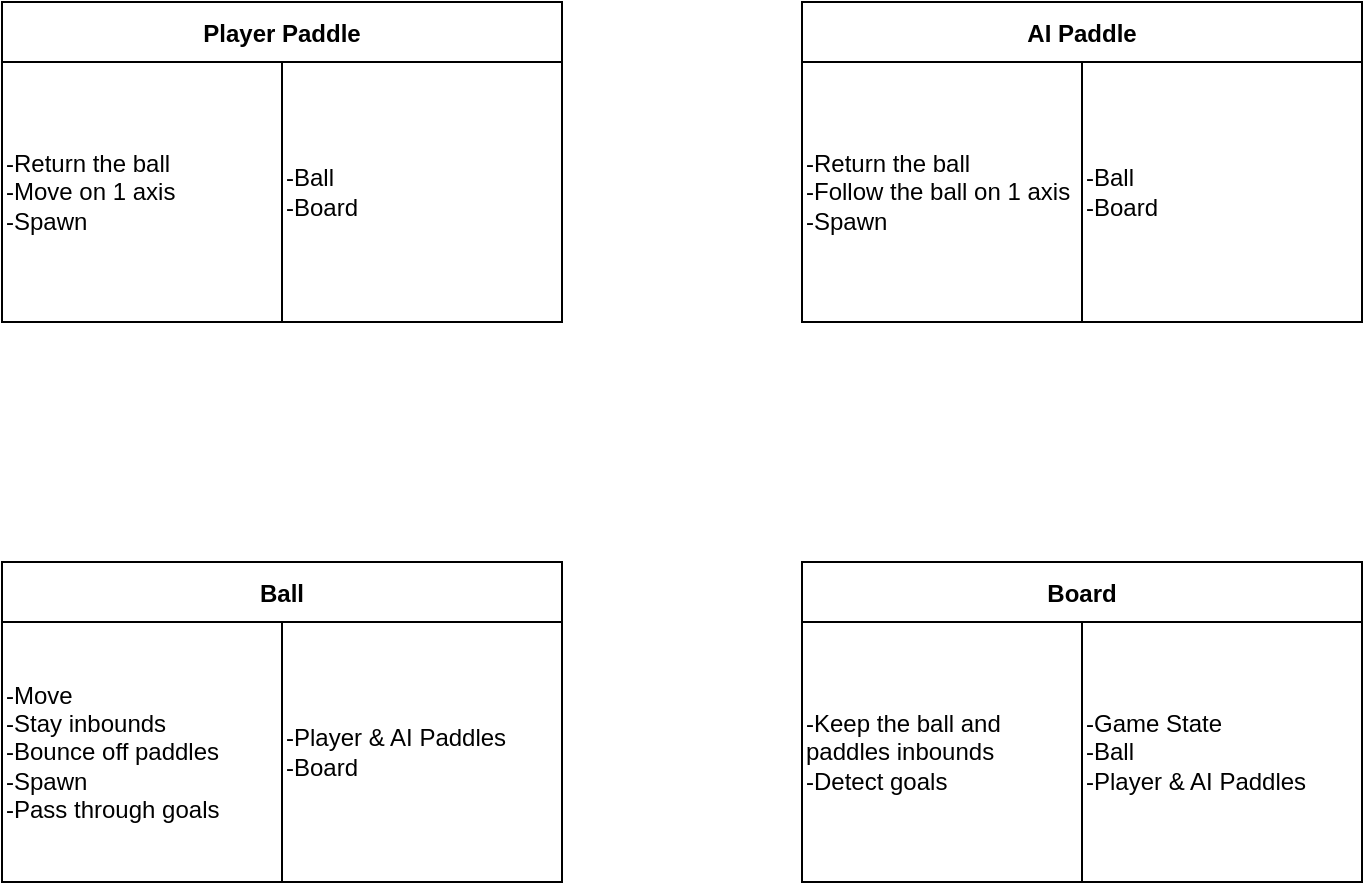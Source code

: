 <mxfile version="20.5.1" type="device"><diagram id="CklnD6N4P4grUWLzyNdn" name="Page-1"><mxGraphModel dx="2015" dy="1146" grid="1" gridSize="10" guides="1" tooltips="1" connect="1" arrows="1" fold="1" page="1" pageScale="1" pageWidth="850" pageHeight="1100" math="0" shadow="0"><root><mxCell id="0"/><mxCell id="1" parent="0"/><mxCell id="cr_K7gpPFrCErpJbxRE0-1" value="Player Paddle" style="shape=table;startSize=30;container=1;collapsible=0;childLayout=tableLayout;fontStyle=1;align=center;" parent="1" vertex="1"><mxGeometry x="80" y="40" width="280" height="160" as="geometry"/></mxCell><mxCell id="cr_K7gpPFrCErpJbxRE0-10" value="" style="shape=tableRow;horizontal=0;startSize=0;swimlaneHead=0;swimlaneBody=0;top=0;left=0;bottom=0;right=0;collapsible=0;dropTarget=0;fillColor=none;points=[[0,0.5],[1,0.5]];portConstraint=eastwest;" parent="cr_K7gpPFrCErpJbxRE0-1" vertex="1"><mxGeometry y="30" width="280" height="130" as="geometry"/></mxCell><mxCell id="cr_K7gpPFrCErpJbxRE0-11" value="-Return the ball&amp;nbsp;&lt;br&gt;-Move on 1 axis&lt;br&gt;-Spawn&amp;nbsp;" style="shape=partialRectangle;html=1;whiteSpace=wrap;connectable=0;fillColor=none;top=0;left=0;bottom=0;right=0;overflow=hidden;align=left;" parent="cr_K7gpPFrCErpJbxRE0-10" vertex="1"><mxGeometry width="140" height="130" as="geometry"><mxRectangle width="140" height="130" as="alternateBounds"/></mxGeometry></mxCell><mxCell id="cr_K7gpPFrCErpJbxRE0-12" value="-Ball&lt;br&gt;&lt;div style=&quot;&quot;&gt;&lt;span style=&quot;background-color: initial;&quot;&gt;-Board&lt;/span&gt;&lt;/div&gt;" style="shape=partialRectangle;html=1;whiteSpace=wrap;connectable=0;fillColor=none;top=0;left=0;bottom=0;right=0;overflow=hidden;align=left;" parent="cr_K7gpPFrCErpJbxRE0-10" vertex="1"><mxGeometry x="140" width="140" height="130" as="geometry"><mxRectangle width="140" height="130" as="alternateBounds"/></mxGeometry></mxCell><mxCell id="cr_K7gpPFrCErpJbxRE0-15" value="AI Paddle" style="shape=table;startSize=30;container=1;collapsible=0;childLayout=tableLayout;fontStyle=1;align=center;" parent="1" vertex="1"><mxGeometry x="480" y="40" width="280" height="160" as="geometry"/></mxCell><mxCell id="cr_K7gpPFrCErpJbxRE0-16" value="" style="shape=tableRow;horizontal=0;startSize=0;swimlaneHead=0;swimlaneBody=0;top=0;left=0;bottom=0;right=0;collapsible=0;dropTarget=0;fillColor=none;points=[[0,0.5],[1,0.5]];portConstraint=eastwest;" parent="cr_K7gpPFrCErpJbxRE0-15" vertex="1"><mxGeometry y="30" width="280" height="130" as="geometry"/></mxCell><mxCell id="cr_K7gpPFrCErpJbxRE0-17" value="-Return the ball&lt;br&gt;-Follow the ball on 1 axis&lt;br&gt;&lt;div style=&quot;&quot;&gt;&lt;span style=&quot;background-color: initial;&quot;&gt;-Spawn&lt;/span&gt;&lt;/div&gt;" style="shape=partialRectangle;html=1;whiteSpace=wrap;connectable=0;fillColor=none;top=0;left=0;bottom=0;right=0;overflow=hidden;align=left;" parent="cr_K7gpPFrCErpJbxRE0-16" vertex="1"><mxGeometry width="140" height="130" as="geometry"><mxRectangle width="140" height="130" as="alternateBounds"/></mxGeometry></mxCell><mxCell id="cr_K7gpPFrCErpJbxRE0-18" value="-Ball&lt;br&gt;-Board" style="shape=partialRectangle;html=1;whiteSpace=wrap;connectable=0;fillColor=none;top=0;left=0;bottom=0;right=0;overflow=hidden;align=left;" parent="cr_K7gpPFrCErpJbxRE0-16" vertex="1"><mxGeometry x="140" width="140" height="130" as="geometry"><mxRectangle width="140" height="130" as="alternateBounds"/></mxGeometry></mxCell><mxCell id="cr_K7gpPFrCErpJbxRE0-19" value="Ball" style="shape=table;startSize=30;container=1;collapsible=0;childLayout=tableLayout;fontStyle=1;align=center;" parent="1" vertex="1"><mxGeometry x="80" y="320" width="280" height="160" as="geometry"/></mxCell><mxCell id="cr_K7gpPFrCErpJbxRE0-20" value="" style="shape=tableRow;horizontal=0;startSize=0;swimlaneHead=0;swimlaneBody=0;top=0;left=0;bottom=0;right=0;collapsible=0;dropTarget=0;fillColor=none;points=[[0,0.5],[1,0.5]];portConstraint=eastwest;" parent="cr_K7gpPFrCErpJbxRE0-19" vertex="1"><mxGeometry y="30" width="280" height="130" as="geometry"/></mxCell><mxCell id="cr_K7gpPFrCErpJbxRE0-21" value="-Move&lt;br&gt;-Stay inbounds&lt;br&gt;-Bounce off paddles&lt;br&gt;-Spawn&lt;br&gt;-Pass through goals" style="shape=partialRectangle;html=1;whiteSpace=wrap;connectable=0;fillColor=none;top=0;left=0;bottom=0;right=0;overflow=hidden;align=left;" parent="cr_K7gpPFrCErpJbxRE0-20" vertex="1"><mxGeometry width="140" height="130" as="geometry"><mxRectangle width="140" height="130" as="alternateBounds"/></mxGeometry></mxCell><mxCell id="cr_K7gpPFrCErpJbxRE0-22" value="-Player &amp;amp; AI Paddles&lt;br&gt;-Board&lt;br&gt;" style="shape=partialRectangle;html=1;whiteSpace=wrap;connectable=0;fillColor=none;top=0;left=0;bottom=0;right=0;overflow=hidden;align=left;" parent="cr_K7gpPFrCErpJbxRE0-20" vertex="1"><mxGeometry x="140" width="140" height="130" as="geometry"><mxRectangle width="140" height="130" as="alternateBounds"/></mxGeometry></mxCell><mxCell id="cr_K7gpPFrCErpJbxRE0-23" value="Board" style="shape=table;startSize=30;container=1;collapsible=0;childLayout=tableLayout;fontStyle=1;align=center;" parent="1" vertex="1"><mxGeometry x="480" y="320" width="280" height="160" as="geometry"/></mxCell><mxCell id="cr_K7gpPFrCErpJbxRE0-24" value="" style="shape=tableRow;horizontal=0;startSize=0;swimlaneHead=0;swimlaneBody=0;top=0;left=0;bottom=0;right=0;collapsible=0;dropTarget=0;fillColor=none;points=[[0,0.5],[1,0.5]];portConstraint=eastwest;" parent="cr_K7gpPFrCErpJbxRE0-23" vertex="1"><mxGeometry y="30" width="280" height="130" as="geometry"/></mxCell><mxCell id="cr_K7gpPFrCErpJbxRE0-25" value="-Keep the ball and paddles inbounds&lt;br&gt;-Detect goals" style="shape=partialRectangle;html=1;whiteSpace=wrap;connectable=0;fillColor=none;top=0;left=0;bottom=0;right=0;overflow=hidden;align=left;" parent="cr_K7gpPFrCErpJbxRE0-24" vertex="1"><mxGeometry width="140" height="130" as="geometry"><mxRectangle width="140" height="130" as="alternateBounds"/></mxGeometry></mxCell><mxCell id="cr_K7gpPFrCErpJbxRE0-26" value="-Game State&lt;br&gt;-Ball&lt;br&gt;-Player &amp;amp; AI Paddles" style="shape=partialRectangle;html=1;whiteSpace=wrap;connectable=0;fillColor=none;top=0;left=0;bottom=0;right=0;overflow=hidden;align=left;" parent="cr_K7gpPFrCErpJbxRE0-24" vertex="1"><mxGeometry x="140" width="140" height="130" as="geometry"><mxRectangle width="140" height="130" as="alternateBounds"/></mxGeometry></mxCell></root></mxGraphModel></diagram></mxfile>